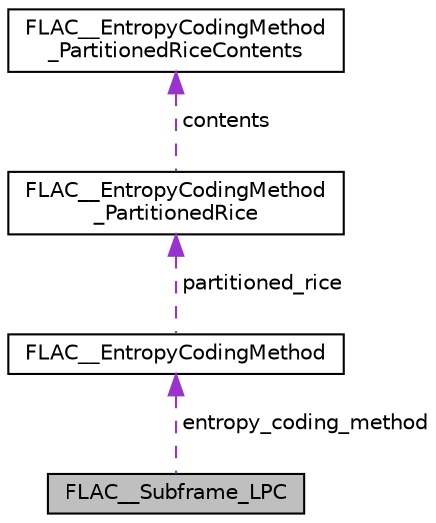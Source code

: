 digraph "FLAC__Subframe_LPC"
{
 // LATEX_PDF_SIZE
  edge [fontname="Helvetica",fontsize="10",labelfontname="Helvetica",labelfontsize="10"];
  node [fontname="Helvetica",fontsize="10",shape=record];
  Node1 [label="FLAC__Subframe_LPC",height=0.2,width=0.4,color="black", fillcolor="grey75", style="filled", fontcolor="black",tooltip=" "];
  Node2 -> Node1 [dir="back",color="darkorchid3",fontsize="10",style="dashed",label=" entropy_coding_method" ];
  Node2 [label="FLAC__EntropyCodingMethod",height=0.2,width=0.4,color="black", fillcolor="white", style="filled",URL="$de/d96/structFLAC____EntropyCodingMethod.html",tooltip=" "];
  Node3 -> Node2 [dir="back",color="darkorchid3",fontsize="10",style="dashed",label=" partitioned_rice" ];
  Node3 [label="FLAC__EntropyCodingMethod\l_PartitionedRice",height=0.2,width=0.4,color="black", fillcolor="white", style="filled",URL="$d3/d56/structFLAC____EntropyCodingMethod__PartitionedRice.html",tooltip=" "];
  Node4 -> Node3 [dir="back",color="darkorchid3",fontsize="10",style="dashed",label=" contents" ];
  Node4 [label="FLAC__EntropyCodingMethod\l_PartitionedRiceContents",height=0.2,width=0.4,color="black", fillcolor="white", style="filled",URL="$d7/dbd/structFLAC____EntropyCodingMethod__PartitionedRiceContents.html",tooltip=" "];
}

